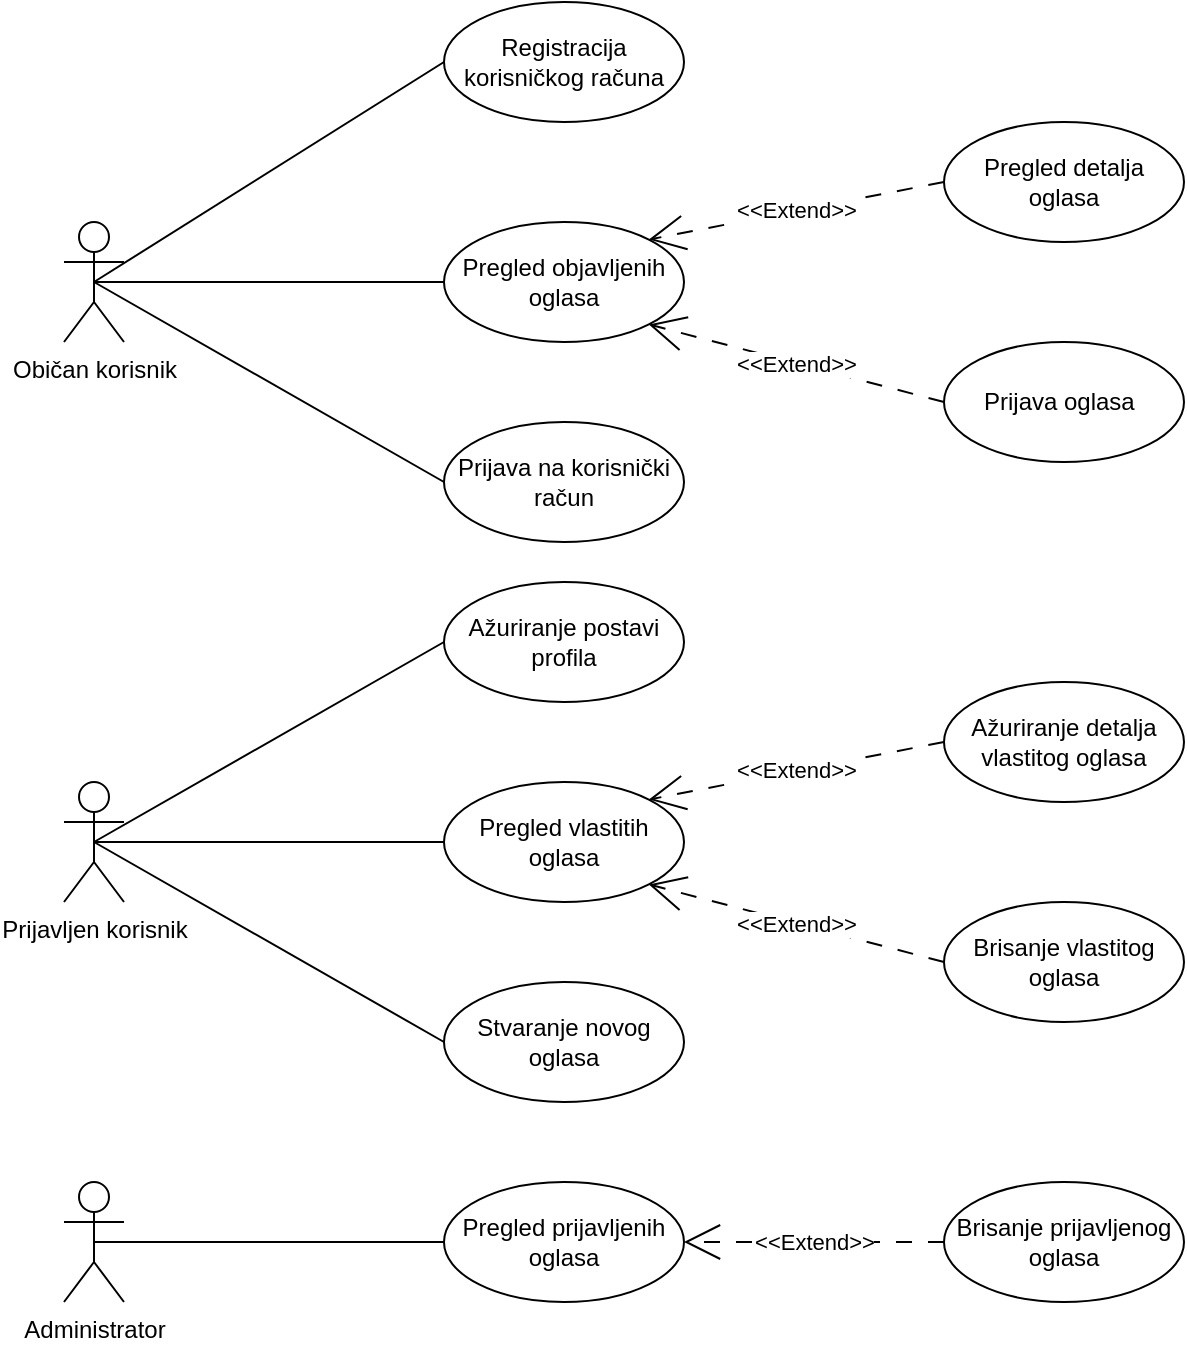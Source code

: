 <mxfile version="26.2.9">
  <diagram name="Page-1" id="e0vcfY-wzOfXlKEQO6DO">
    <mxGraphModel dx="1215" dy="788" grid="1" gridSize="10" guides="1" tooltips="1" connect="1" arrows="1" fold="1" page="1" pageScale="1" pageWidth="827" pageHeight="1169" math="0" shadow="0">
      <root>
        <mxCell id="0" />
        <mxCell id="1" parent="0" />
        <mxCell id="FoC8hrdnB2qq6XL04yXa-1" value="Običan korisnik" style="shape=umlActor;verticalLabelPosition=bottom;verticalAlign=top;html=1;" vertex="1" parent="1">
          <mxGeometry x="80" y="130" width="30" height="60" as="geometry" />
        </mxCell>
        <mxCell id="FoC8hrdnB2qq6XL04yXa-2" value="Prijavljen korisnik" style="shape=umlActor;verticalLabelPosition=bottom;verticalAlign=top;html=1;" vertex="1" parent="1">
          <mxGeometry x="80" y="410" width="30" height="60" as="geometry" />
        </mxCell>
        <mxCell id="FoC8hrdnB2qq6XL04yXa-3" value="Administrator" style="shape=umlActor;verticalLabelPosition=bottom;verticalAlign=top;html=1;" vertex="1" parent="1">
          <mxGeometry x="80" y="610" width="30" height="60" as="geometry" />
        </mxCell>
        <mxCell id="FoC8hrdnB2qq6XL04yXa-5" value="Pregled objavljenih oglasa" style="ellipse;whiteSpace=wrap;html=1;" vertex="1" parent="1">
          <mxGeometry x="270" y="130" width="120" height="60" as="geometry" />
        </mxCell>
        <mxCell id="FoC8hrdnB2qq6XL04yXa-6" value="Registracija korisničkog računa" style="ellipse;whiteSpace=wrap;html=1;" vertex="1" parent="1">
          <mxGeometry x="270" y="20" width="120" height="60" as="geometry" />
        </mxCell>
        <mxCell id="FoC8hrdnB2qq6XL04yXa-7" value="Prijava na korisnički račun" style="ellipse;whiteSpace=wrap;html=1;" vertex="1" parent="1">
          <mxGeometry x="270" y="230" width="120" height="60" as="geometry" />
        </mxCell>
        <mxCell id="FoC8hrdnB2qq6XL04yXa-10" value="" style="endArrow=none;html=1;rounded=0;exitX=0.5;exitY=0.5;exitDx=0;exitDy=0;exitPerimeter=0;entryX=0;entryY=0.5;entryDx=0;entryDy=0;" edge="1" parent="1" source="FoC8hrdnB2qq6XL04yXa-1" target="FoC8hrdnB2qq6XL04yXa-5">
          <mxGeometry width="50" height="50" relative="1" as="geometry">
            <mxPoint x="370" y="310" as="sourcePoint" />
            <mxPoint x="420" y="260" as="targetPoint" />
          </mxGeometry>
        </mxCell>
        <mxCell id="FoC8hrdnB2qq6XL04yXa-11" value="" style="endArrow=none;html=1;rounded=0;exitX=0.5;exitY=0.5;exitDx=0;exitDy=0;exitPerimeter=0;entryX=0;entryY=0.5;entryDx=0;entryDy=0;" edge="1" parent="1" source="FoC8hrdnB2qq6XL04yXa-1" target="FoC8hrdnB2qq6XL04yXa-6">
          <mxGeometry width="50" height="50" relative="1" as="geometry">
            <mxPoint x="105" y="170" as="sourcePoint" />
            <mxPoint x="280" y="70" as="targetPoint" />
          </mxGeometry>
        </mxCell>
        <mxCell id="FoC8hrdnB2qq6XL04yXa-12" value="" style="endArrow=none;html=1;rounded=0;exitX=0.5;exitY=0.5;exitDx=0;exitDy=0;exitPerimeter=0;entryX=0;entryY=0.5;entryDx=0;entryDy=0;" edge="1" parent="1" source="FoC8hrdnB2qq6XL04yXa-1" target="FoC8hrdnB2qq6XL04yXa-7">
          <mxGeometry width="50" height="50" relative="1" as="geometry">
            <mxPoint x="115" y="180" as="sourcePoint" />
            <mxPoint x="290" y="80" as="targetPoint" />
          </mxGeometry>
        </mxCell>
        <mxCell id="FoC8hrdnB2qq6XL04yXa-13" value="Pregled detalja oglasa" style="ellipse;whiteSpace=wrap;html=1;" vertex="1" parent="1">
          <mxGeometry x="520" y="80" width="120" height="60" as="geometry" />
        </mxCell>
        <mxCell id="FoC8hrdnB2qq6XL04yXa-14" value="Prijava oglasa&lt;span style=&quot;white-space:pre&quot;&gt;&#x9;&lt;/span&gt;" style="ellipse;whiteSpace=wrap;html=1;" vertex="1" parent="1">
          <mxGeometry x="520" y="190" width="120" height="60" as="geometry" />
        </mxCell>
        <mxCell id="FoC8hrdnB2qq6XL04yXa-15" value="&amp;lt;&amp;lt;Extend&amp;gt;&amp;gt;" style="endArrow=open;endSize=16;endFill=0;html=1;rounded=0;exitX=0;exitY=0.5;exitDx=0;exitDy=0;entryX=1;entryY=0;entryDx=0;entryDy=0;dashed=1;dashPattern=8 8;" edge="1" parent="1" source="FoC8hrdnB2qq6XL04yXa-13" target="FoC8hrdnB2qq6XL04yXa-5">
          <mxGeometry width="160" relative="1" as="geometry">
            <mxPoint x="320" y="280" as="sourcePoint" />
            <mxPoint x="480" y="280" as="targetPoint" />
          </mxGeometry>
        </mxCell>
        <mxCell id="FoC8hrdnB2qq6XL04yXa-17" value="&amp;lt;&amp;lt;Extend&amp;gt;&amp;gt;" style="endArrow=open;endSize=16;endFill=0;html=1;rounded=0;exitX=0;exitY=0.5;exitDx=0;exitDy=0;entryX=1;entryY=1;entryDx=0;entryDy=0;dashed=1;dashPattern=8 8;" edge="1" parent="1" source="FoC8hrdnB2qq6XL04yXa-14" target="FoC8hrdnB2qq6XL04yXa-5">
          <mxGeometry width="160" relative="1" as="geometry">
            <mxPoint x="530" y="120" as="sourcePoint" />
            <mxPoint x="400" y="170" as="targetPoint" />
          </mxGeometry>
        </mxCell>
        <mxCell id="FoC8hrdnB2qq6XL04yXa-18" value="Ažuriranje postavi profila" style="ellipse;whiteSpace=wrap;html=1;" vertex="1" parent="1">
          <mxGeometry x="270" y="310" width="120" height="60" as="geometry" />
        </mxCell>
        <mxCell id="FoC8hrdnB2qq6XL04yXa-19" value="Pregled vlastitih oglasa" style="ellipse;whiteSpace=wrap;html=1;" vertex="1" parent="1">
          <mxGeometry x="270" y="410" width="120" height="60" as="geometry" />
        </mxCell>
        <mxCell id="FoC8hrdnB2qq6XL04yXa-20" value="Stvaranje novog oglasa" style="ellipse;whiteSpace=wrap;html=1;" vertex="1" parent="1">
          <mxGeometry x="270" y="510" width="120" height="60" as="geometry" />
        </mxCell>
        <mxCell id="FoC8hrdnB2qq6XL04yXa-21" value="Ažuriranje detalja vlastitog oglasa" style="ellipse;whiteSpace=wrap;html=1;" vertex="1" parent="1">
          <mxGeometry x="520" y="360" width="120" height="60" as="geometry" />
        </mxCell>
        <mxCell id="FoC8hrdnB2qq6XL04yXa-22" value="Brisanje vlastitog oglasa" style="ellipse;whiteSpace=wrap;html=1;" vertex="1" parent="1">
          <mxGeometry x="520" y="470" width="120" height="60" as="geometry" />
        </mxCell>
        <mxCell id="FoC8hrdnB2qq6XL04yXa-23" value="&amp;lt;&amp;lt;Extend&amp;gt;&amp;gt;" style="endArrow=open;endSize=16;endFill=0;html=1;rounded=0;exitX=0;exitY=0.5;exitDx=0;exitDy=0;dashed=1;dashPattern=8 8;entryX=1;entryY=0;entryDx=0;entryDy=0;" edge="1" parent="1" source="FoC8hrdnB2qq6XL04yXa-21" target="FoC8hrdnB2qq6XL04yXa-19">
          <mxGeometry width="160" relative="1" as="geometry">
            <mxPoint x="320" y="560" as="sourcePoint" />
            <mxPoint x="390" y="390" as="targetPoint" />
          </mxGeometry>
        </mxCell>
        <mxCell id="FoC8hrdnB2qq6XL04yXa-24" value="&amp;lt;&amp;lt;Extend&amp;gt;&amp;gt;" style="endArrow=open;endSize=16;endFill=0;html=1;rounded=0;exitX=0;exitY=0.5;exitDx=0;exitDy=0;dashed=1;dashPattern=8 8;entryX=1;entryY=1;entryDx=0;entryDy=0;" edge="1" parent="1" source="FoC8hrdnB2qq6XL04yXa-22" target="FoC8hrdnB2qq6XL04yXa-19">
          <mxGeometry width="160" relative="1" as="geometry">
            <mxPoint x="530" y="400" as="sourcePoint" />
            <mxPoint x="390" y="480" as="targetPoint" />
          </mxGeometry>
        </mxCell>
        <mxCell id="FoC8hrdnB2qq6XL04yXa-25" value="" style="endArrow=none;html=1;rounded=0;exitX=0.5;exitY=0.5;exitDx=0;exitDy=0;exitPerimeter=0;entryX=0;entryY=0.5;entryDx=0;entryDy=0;" edge="1" parent="1" source="FoC8hrdnB2qq6XL04yXa-2" target="FoC8hrdnB2qq6XL04yXa-18">
          <mxGeometry width="50" height="50" relative="1" as="geometry">
            <mxPoint x="105" y="170" as="sourcePoint" />
            <mxPoint x="280" y="60" as="targetPoint" />
          </mxGeometry>
        </mxCell>
        <mxCell id="FoC8hrdnB2qq6XL04yXa-26" value="" style="endArrow=none;html=1;rounded=0;exitX=0.5;exitY=0.5;exitDx=0;exitDy=0;exitPerimeter=0;entryX=0;entryY=0.5;entryDx=0;entryDy=0;" edge="1" parent="1" source="FoC8hrdnB2qq6XL04yXa-2" target="FoC8hrdnB2qq6XL04yXa-19">
          <mxGeometry width="50" height="50" relative="1" as="geometry">
            <mxPoint x="115" y="180" as="sourcePoint" />
            <mxPoint x="290" y="70" as="targetPoint" />
          </mxGeometry>
        </mxCell>
        <mxCell id="FoC8hrdnB2qq6XL04yXa-27" value="" style="endArrow=none;html=1;rounded=0;exitX=0.5;exitY=0.5;exitDx=0;exitDy=0;exitPerimeter=0;entryX=0;entryY=0.5;entryDx=0;entryDy=0;" edge="1" parent="1" source="FoC8hrdnB2qq6XL04yXa-2" target="FoC8hrdnB2qq6XL04yXa-20">
          <mxGeometry width="50" height="50" relative="1" as="geometry">
            <mxPoint x="125" y="190" as="sourcePoint" />
            <mxPoint x="300" y="80" as="targetPoint" />
          </mxGeometry>
        </mxCell>
        <mxCell id="FoC8hrdnB2qq6XL04yXa-28" value="Pregled prijavljenih oglasa" style="ellipse;whiteSpace=wrap;html=1;" vertex="1" parent="1">
          <mxGeometry x="270" y="610" width="120" height="60" as="geometry" />
        </mxCell>
        <mxCell id="FoC8hrdnB2qq6XL04yXa-29" value="Brisanje prijavljenog oglasa" style="ellipse;whiteSpace=wrap;html=1;" vertex="1" parent="1">
          <mxGeometry x="520" y="610" width="120" height="60" as="geometry" />
        </mxCell>
        <mxCell id="FoC8hrdnB2qq6XL04yXa-30" value="&amp;lt;&amp;lt;Extend&amp;gt;&amp;gt;" style="endArrow=open;endSize=16;endFill=0;html=1;rounded=0;exitX=0;exitY=0.5;exitDx=0;exitDy=0;dashed=1;dashPattern=8 8;entryX=1;entryY=0.5;entryDx=0;entryDy=0;" edge="1" parent="1" source="FoC8hrdnB2qq6XL04yXa-29" target="FoC8hrdnB2qq6XL04yXa-28">
          <mxGeometry width="160" relative="1" as="geometry">
            <mxPoint x="530" y="510" as="sourcePoint" />
            <mxPoint x="382" y="471" as="targetPoint" />
          </mxGeometry>
        </mxCell>
        <mxCell id="FoC8hrdnB2qq6XL04yXa-31" value="" style="endArrow=none;html=1;rounded=0;exitX=0.5;exitY=0.5;exitDx=0;exitDy=0;exitPerimeter=0;entryX=0;entryY=0.5;entryDx=0;entryDy=0;" edge="1" parent="1" source="FoC8hrdnB2qq6XL04yXa-3" target="FoC8hrdnB2qq6XL04yXa-28">
          <mxGeometry width="50" height="50" relative="1" as="geometry">
            <mxPoint x="105" y="450" as="sourcePoint" />
            <mxPoint x="280" y="550" as="targetPoint" />
          </mxGeometry>
        </mxCell>
      </root>
    </mxGraphModel>
  </diagram>
</mxfile>
